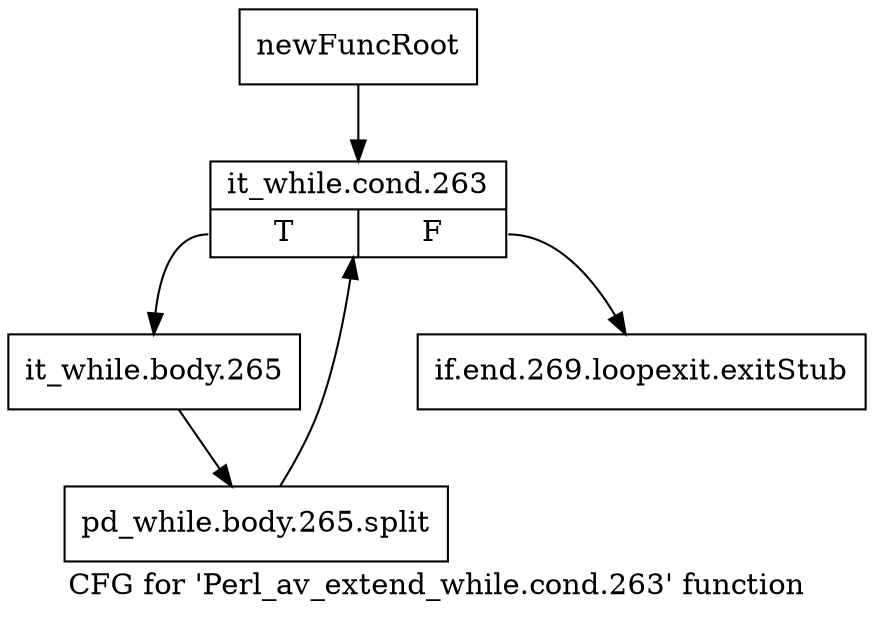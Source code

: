 digraph "CFG for 'Perl_av_extend_while.cond.263' function" {
	label="CFG for 'Perl_av_extend_while.cond.263' function";

	Node0x4aa4ff0 [shape=record,label="{newFuncRoot}"];
	Node0x4aa4ff0 -> Node0x4aa5090;
	Node0x4aa5040 [shape=record,label="{if.end.269.loopexit.exitStub}"];
	Node0x4aa5090 [shape=record,label="{it_while.cond.263|{<s0>T|<s1>F}}"];
	Node0x4aa5090:s0 -> Node0x4aa50e0;
	Node0x4aa5090:s1 -> Node0x4aa5040;
	Node0x4aa50e0 [shape=record,label="{it_while.body.265}"];
	Node0x4aa50e0 -> Node0x6351fe0;
	Node0x6351fe0 [shape=record,label="{pd_while.body.265.split}"];
	Node0x6351fe0 -> Node0x4aa5090;
}
